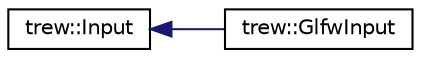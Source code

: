 digraph "Graphical Class Hierarchy"
{
 // LATEX_PDF_SIZE
  edge [fontname="Helvetica",fontsize="10",labelfontname="Helvetica",labelfontsize="10"];
  node [fontname="Helvetica",fontsize="10",shape=record];
  rankdir="LR";
  Node0 [label="trew::Input",height=0.2,width=0.4,color="black", fillcolor="white", style="filled",URL="$classtrew_1_1_input.html",tooltip=" "];
  Node0 -> Node1 [dir="back",color="midnightblue",fontsize="10",style="solid",fontname="Helvetica"];
  Node1 [label="trew::GlfwInput",height=0.2,width=0.4,color="black", fillcolor="white", style="filled",URL="$classtrew_1_1_glfw_input.html",tooltip=" "];
}
